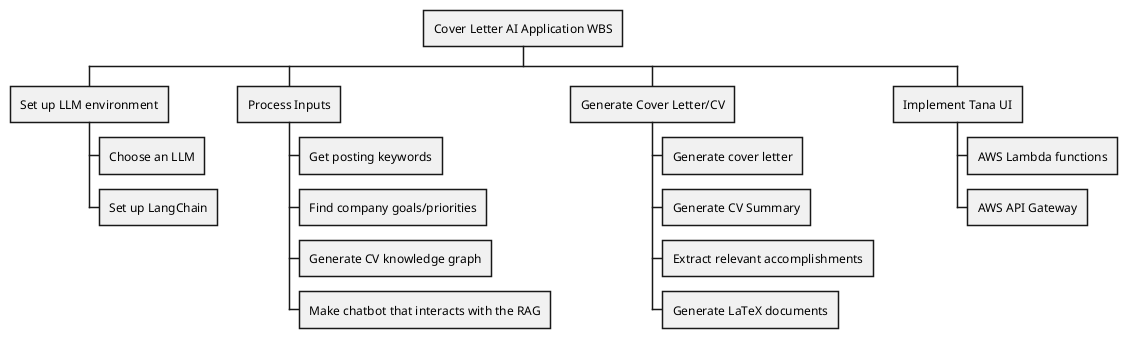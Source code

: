 @startwbs
'https://plantuml.com/wbs-diagram

* Cover Letter AI Application WBS
** Set up LLM environment
*** Choose an LLM
*** Set up LangChain
** Process Inputs
*** Get posting keywords
*** Find company goals/priorities
*** Generate CV knowledge graph
*** Make chatbot that interacts with the RAG
** Generate Cover Letter/CV
*** Generate cover letter
*** Generate CV Summary
*** Extract relevant accomplishments
*** Generate LaTeX documents
** Implement Tana UI
*** AWS Lambda functions
*** AWS API Gateway
@endwbs